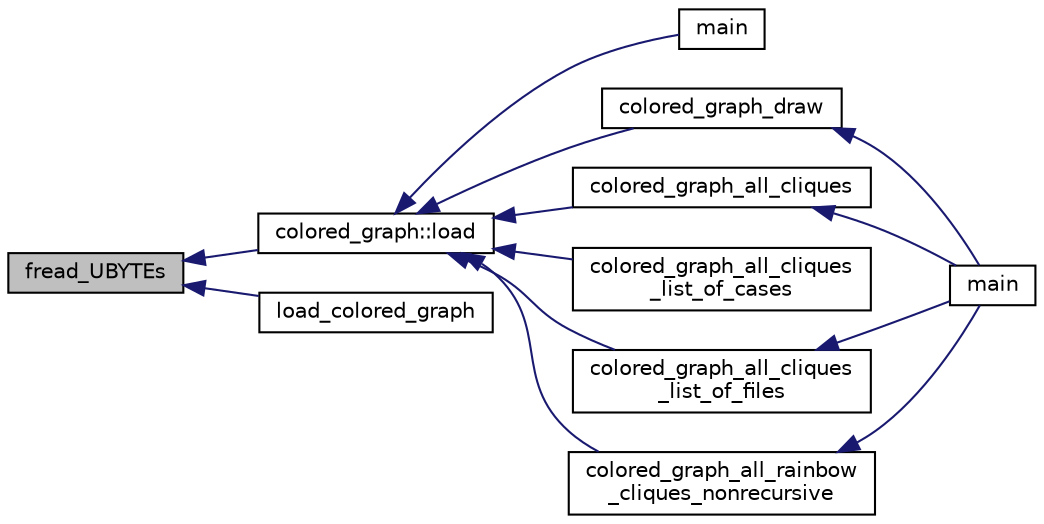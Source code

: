 digraph "fread_UBYTEs"
{
  edge [fontname="Helvetica",fontsize="10",labelfontname="Helvetica",labelfontsize="10"];
  node [fontname="Helvetica",fontsize="10",shape=record];
  rankdir="LR";
  Node1385 [label="fread_UBYTEs",height=0.2,width=0.4,color="black", fillcolor="grey75", style="filled", fontcolor="black"];
  Node1385 -> Node1386 [dir="back",color="midnightblue",fontsize="10",style="solid",fontname="Helvetica"];
  Node1386 [label="colored_graph::load",height=0.2,width=0.4,color="black", fillcolor="white", style="filled",URL="$dc/de2/classcolored__graph.html#aa777bb4ea083ac13058d746d63c7f128"];
  Node1386 -> Node1387 [dir="back",color="midnightblue",fontsize="10",style="solid",fontname="Helvetica"];
  Node1387 [label="main",height=0.2,width=0.4,color="black", fillcolor="white", style="filled",URL="$df/d6c/tools_2graph_8_c.html#a3c04138a5bfe5d72780bb7e82a18e627"];
  Node1386 -> Node1388 [dir="back",color="midnightblue",fontsize="10",style="solid",fontname="Helvetica"];
  Node1388 [label="colored_graph_draw",height=0.2,width=0.4,color="black", fillcolor="white", style="filled",URL="$d7/d7e/graph__theory_8h.html#ae8b578b6d3c09c831d76dd38e866d82a"];
  Node1388 -> Node1389 [dir="back",color="midnightblue",fontsize="10",style="solid",fontname="Helvetica"];
  Node1389 [label="main",height=0.2,width=0.4,color="black", fillcolor="white", style="filled",URL="$d4/d71/all__rainbow__cliques_8_c.html#a3c04138a5bfe5d72780bb7e82a18e627"];
  Node1386 -> Node1390 [dir="back",color="midnightblue",fontsize="10",style="solid",fontname="Helvetica"];
  Node1390 [label="colored_graph_all_cliques",height=0.2,width=0.4,color="black", fillcolor="white", style="filled",URL="$d7/d7e/graph__theory_8h.html#adf4d594daf45de95a631b509d1b75ed9"];
  Node1390 -> Node1389 [dir="back",color="midnightblue",fontsize="10",style="solid",fontname="Helvetica"];
  Node1386 -> Node1391 [dir="back",color="midnightblue",fontsize="10",style="solid",fontname="Helvetica"];
  Node1391 [label="colored_graph_all_cliques\l_list_of_cases",height=0.2,width=0.4,color="black", fillcolor="white", style="filled",URL="$d7/d7e/graph__theory_8h.html#af4b0b2cdc63c9d7c2ef51829d016a290"];
  Node1386 -> Node1392 [dir="back",color="midnightblue",fontsize="10",style="solid",fontname="Helvetica"];
  Node1392 [label="colored_graph_all_cliques\l_list_of_files",height=0.2,width=0.4,color="black", fillcolor="white", style="filled",URL="$d7/d7e/graph__theory_8h.html#adafeff32e38a34c3835bd36b4f087138"];
  Node1392 -> Node1389 [dir="back",color="midnightblue",fontsize="10",style="solid",fontname="Helvetica"];
  Node1386 -> Node1393 [dir="back",color="midnightblue",fontsize="10",style="solid",fontname="Helvetica"];
  Node1393 [label="colored_graph_all_rainbow\l_cliques_nonrecursive",height=0.2,width=0.4,color="black", fillcolor="white", style="filled",URL="$d7/d7e/graph__theory_8h.html#a204cb19516c6ebc2ea895da785b3ab37"];
  Node1393 -> Node1389 [dir="back",color="midnightblue",fontsize="10",style="solid",fontname="Helvetica"];
  Node1385 -> Node1394 [dir="back",color="midnightblue",fontsize="10",style="solid",fontname="Helvetica"];
  Node1394 [label="load_colored_graph",height=0.2,width=0.4,color="black", fillcolor="white", style="filled",URL="$d5/d87/globals_8h.html#a5b8bbed726ce8d069a63bdd60665315e"];
}
